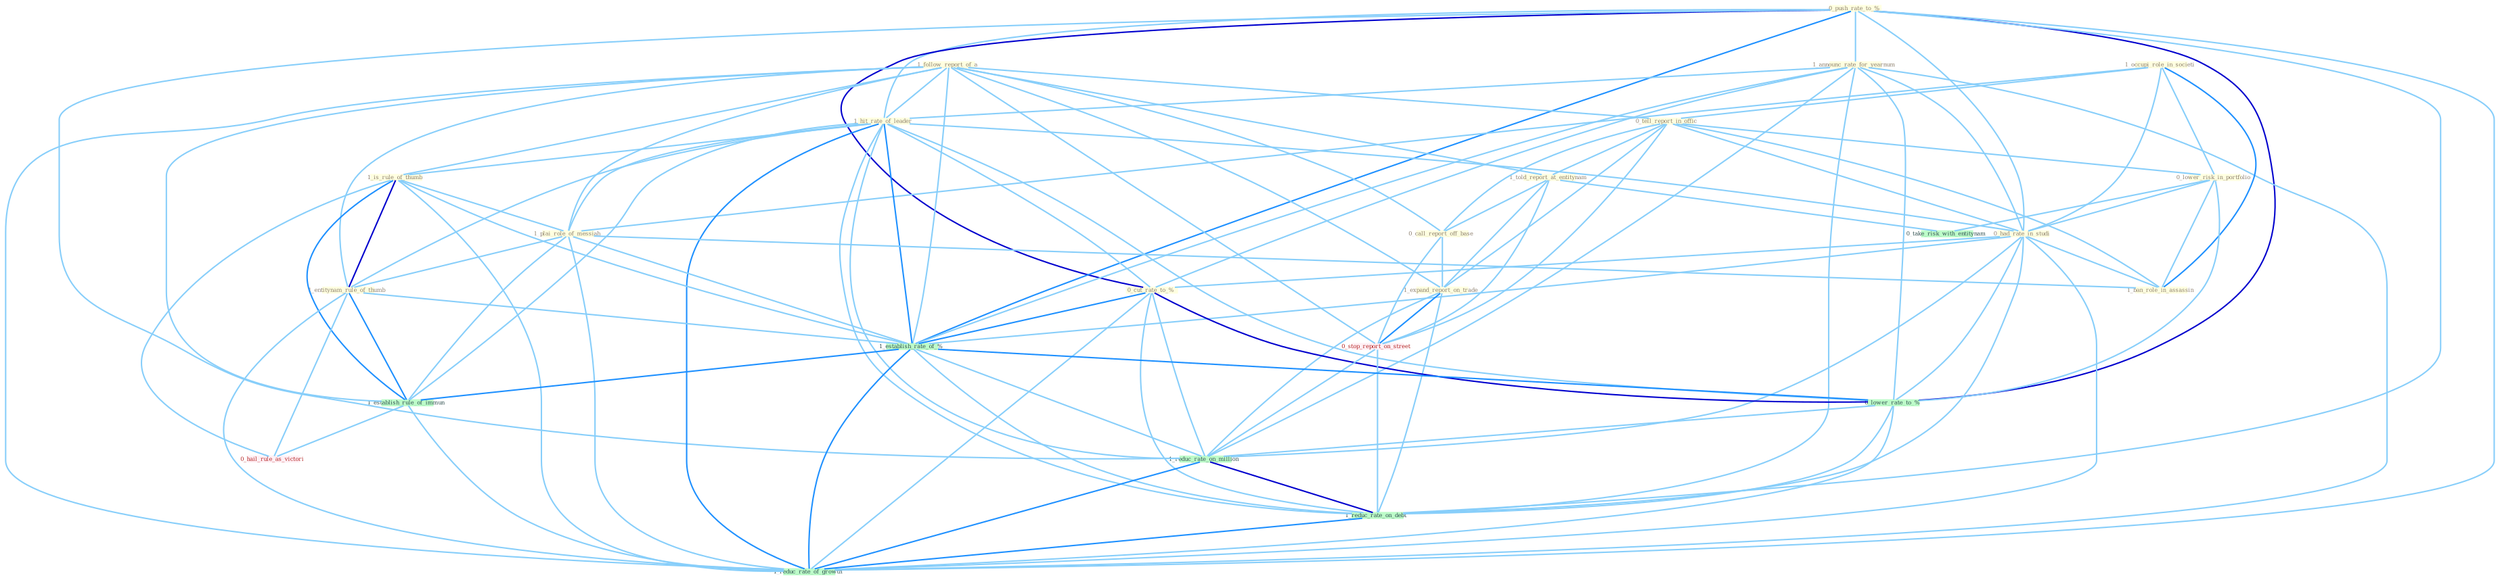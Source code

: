 Graph G{ 
    node
    [shape=polygon,style=filled,width=.5,height=.06,color="#BDFCC9",fixedsize=true,fontsize=4,
    fontcolor="#2f4f4f"];
    {node
    [color="#ffffe0", fontcolor="#8b7d6b"] "0_push_rate_to_% " "1_announc_rate_for_yearnum " "1_occupi_role_in_societi " "1_follow_report_of_a " "1_hit_rate_of_leader " "1_is_rule_of_thumb " "0_tell_report_in_offic " "1_told_report_at_entitynam " "0_lower_risk_in_portfolio " "0_had_rate_in_studi " "1_plai_role_of_messiah " "0_call_report_off_base " "1_expand_report_on_trade " "1_entitynam_rule_of_thumb " "0_cut_rate_to_% " "1_ban_role_in_assassin "}
{node [color="#fff0f5", fontcolor="#b22222"] "0_stop_report_on_street " "0_hail_rule_as_victori "}
edge [color="#B0E2FF"];

	"0_push_rate_to_% " -- "1_announc_rate_for_yearnum " [w="1", color="#87cefa" ];
	"0_push_rate_to_% " -- "1_hit_rate_of_leader " [w="1", color="#87cefa" ];
	"0_push_rate_to_% " -- "0_had_rate_in_studi " [w="1", color="#87cefa" ];
	"0_push_rate_to_% " -- "0_cut_rate_to_% " [w="3", color="#0000cd" , len=0.6];
	"0_push_rate_to_% " -- "1_establish_rate_of_% " [w="2", color="#1e90ff" , len=0.8];
	"0_push_rate_to_% " -- "0_lower_rate_to_% " [w="3", color="#0000cd" , len=0.6];
	"0_push_rate_to_% " -- "1_reduc_rate_on_million " [w="1", color="#87cefa" ];
	"0_push_rate_to_% " -- "1_reduc_rate_on_debt " [w="1", color="#87cefa" ];
	"0_push_rate_to_% " -- "1_reduc_rate_of_growth " [w="1", color="#87cefa" ];
	"1_announc_rate_for_yearnum " -- "1_hit_rate_of_leader " [w="1", color="#87cefa" ];
	"1_announc_rate_for_yearnum " -- "0_had_rate_in_studi " [w="1", color="#87cefa" ];
	"1_announc_rate_for_yearnum " -- "0_cut_rate_to_% " [w="1", color="#87cefa" ];
	"1_announc_rate_for_yearnum " -- "1_establish_rate_of_% " [w="1", color="#87cefa" ];
	"1_announc_rate_for_yearnum " -- "0_lower_rate_to_% " [w="1", color="#87cefa" ];
	"1_announc_rate_for_yearnum " -- "1_reduc_rate_on_million " [w="1", color="#87cefa" ];
	"1_announc_rate_for_yearnum " -- "1_reduc_rate_on_debt " [w="1", color="#87cefa" ];
	"1_announc_rate_for_yearnum " -- "1_reduc_rate_of_growth " [w="1", color="#87cefa" ];
	"1_occupi_role_in_societi " -- "0_tell_report_in_offic " [w="1", color="#87cefa" ];
	"1_occupi_role_in_societi " -- "0_lower_risk_in_portfolio " [w="1", color="#87cefa" ];
	"1_occupi_role_in_societi " -- "0_had_rate_in_studi " [w="1", color="#87cefa" ];
	"1_occupi_role_in_societi " -- "1_plai_role_of_messiah " [w="1", color="#87cefa" ];
	"1_occupi_role_in_societi " -- "1_ban_role_in_assassin " [w="2", color="#1e90ff" , len=0.8];
	"1_follow_report_of_a " -- "1_hit_rate_of_leader " [w="1", color="#87cefa" ];
	"1_follow_report_of_a " -- "1_is_rule_of_thumb " [w="1", color="#87cefa" ];
	"1_follow_report_of_a " -- "0_tell_report_in_offic " [w="1", color="#87cefa" ];
	"1_follow_report_of_a " -- "1_told_report_at_entitynam " [w="1", color="#87cefa" ];
	"1_follow_report_of_a " -- "1_plai_role_of_messiah " [w="1", color="#87cefa" ];
	"1_follow_report_of_a " -- "0_call_report_off_base " [w="1", color="#87cefa" ];
	"1_follow_report_of_a " -- "1_expand_report_on_trade " [w="1", color="#87cefa" ];
	"1_follow_report_of_a " -- "1_entitynam_rule_of_thumb " [w="1", color="#87cefa" ];
	"1_follow_report_of_a " -- "1_establish_rate_of_% " [w="1", color="#87cefa" ];
	"1_follow_report_of_a " -- "1_establish_rule_of_immun " [w="1", color="#87cefa" ];
	"1_follow_report_of_a " -- "0_stop_report_on_street " [w="1", color="#87cefa" ];
	"1_follow_report_of_a " -- "1_reduc_rate_of_growth " [w="1", color="#87cefa" ];
	"1_hit_rate_of_leader " -- "1_is_rule_of_thumb " [w="1", color="#87cefa" ];
	"1_hit_rate_of_leader " -- "0_had_rate_in_studi " [w="1", color="#87cefa" ];
	"1_hit_rate_of_leader " -- "1_plai_role_of_messiah " [w="1", color="#87cefa" ];
	"1_hit_rate_of_leader " -- "1_entitynam_rule_of_thumb " [w="1", color="#87cefa" ];
	"1_hit_rate_of_leader " -- "0_cut_rate_to_% " [w="1", color="#87cefa" ];
	"1_hit_rate_of_leader " -- "1_establish_rate_of_% " [w="2", color="#1e90ff" , len=0.8];
	"1_hit_rate_of_leader " -- "0_lower_rate_to_% " [w="1", color="#87cefa" ];
	"1_hit_rate_of_leader " -- "1_establish_rule_of_immun " [w="1", color="#87cefa" ];
	"1_hit_rate_of_leader " -- "1_reduc_rate_on_million " [w="1", color="#87cefa" ];
	"1_hit_rate_of_leader " -- "1_reduc_rate_on_debt " [w="1", color="#87cefa" ];
	"1_hit_rate_of_leader " -- "1_reduc_rate_of_growth " [w="2", color="#1e90ff" , len=0.8];
	"1_is_rule_of_thumb " -- "1_plai_role_of_messiah " [w="1", color="#87cefa" ];
	"1_is_rule_of_thumb " -- "1_entitynam_rule_of_thumb " [w="3", color="#0000cd" , len=0.6];
	"1_is_rule_of_thumb " -- "1_establish_rate_of_% " [w="1", color="#87cefa" ];
	"1_is_rule_of_thumb " -- "1_establish_rule_of_immun " [w="2", color="#1e90ff" , len=0.8];
	"1_is_rule_of_thumb " -- "0_hail_rule_as_victori " [w="1", color="#87cefa" ];
	"1_is_rule_of_thumb " -- "1_reduc_rate_of_growth " [w="1", color="#87cefa" ];
	"0_tell_report_in_offic " -- "1_told_report_at_entitynam " [w="1", color="#87cefa" ];
	"0_tell_report_in_offic " -- "0_lower_risk_in_portfolio " [w="1", color="#87cefa" ];
	"0_tell_report_in_offic " -- "0_had_rate_in_studi " [w="1", color="#87cefa" ];
	"0_tell_report_in_offic " -- "0_call_report_off_base " [w="1", color="#87cefa" ];
	"0_tell_report_in_offic " -- "1_expand_report_on_trade " [w="1", color="#87cefa" ];
	"0_tell_report_in_offic " -- "1_ban_role_in_assassin " [w="1", color="#87cefa" ];
	"0_tell_report_in_offic " -- "0_stop_report_on_street " [w="1", color="#87cefa" ];
	"1_told_report_at_entitynam " -- "0_call_report_off_base " [w="1", color="#87cefa" ];
	"1_told_report_at_entitynam " -- "1_expand_report_on_trade " [w="1", color="#87cefa" ];
	"1_told_report_at_entitynam " -- "0_stop_report_on_street " [w="1", color="#87cefa" ];
	"1_told_report_at_entitynam " -- "0_take_risk_with_entitynam " [w="1", color="#87cefa" ];
	"0_lower_risk_in_portfolio " -- "0_had_rate_in_studi " [w="1", color="#87cefa" ];
	"0_lower_risk_in_portfolio " -- "1_ban_role_in_assassin " [w="1", color="#87cefa" ];
	"0_lower_risk_in_portfolio " -- "0_lower_rate_to_% " [w="1", color="#87cefa" ];
	"0_lower_risk_in_portfolio " -- "0_take_risk_with_entitynam " [w="1", color="#87cefa" ];
	"0_had_rate_in_studi " -- "0_cut_rate_to_% " [w="1", color="#87cefa" ];
	"0_had_rate_in_studi " -- "1_ban_role_in_assassin " [w="1", color="#87cefa" ];
	"0_had_rate_in_studi " -- "1_establish_rate_of_% " [w="1", color="#87cefa" ];
	"0_had_rate_in_studi " -- "0_lower_rate_to_% " [w="1", color="#87cefa" ];
	"0_had_rate_in_studi " -- "1_reduc_rate_on_million " [w="1", color="#87cefa" ];
	"0_had_rate_in_studi " -- "1_reduc_rate_on_debt " [w="1", color="#87cefa" ];
	"0_had_rate_in_studi " -- "1_reduc_rate_of_growth " [w="1", color="#87cefa" ];
	"1_plai_role_of_messiah " -- "1_entitynam_rule_of_thumb " [w="1", color="#87cefa" ];
	"1_plai_role_of_messiah " -- "1_ban_role_in_assassin " [w="1", color="#87cefa" ];
	"1_plai_role_of_messiah " -- "1_establish_rate_of_% " [w="1", color="#87cefa" ];
	"1_plai_role_of_messiah " -- "1_establish_rule_of_immun " [w="1", color="#87cefa" ];
	"1_plai_role_of_messiah " -- "1_reduc_rate_of_growth " [w="1", color="#87cefa" ];
	"0_call_report_off_base " -- "1_expand_report_on_trade " [w="1", color="#87cefa" ];
	"0_call_report_off_base " -- "0_stop_report_on_street " [w="1", color="#87cefa" ];
	"1_expand_report_on_trade " -- "0_stop_report_on_street " [w="2", color="#1e90ff" , len=0.8];
	"1_expand_report_on_trade " -- "1_reduc_rate_on_million " [w="1", color="#87cefa" ];
	"1_expand_report_on_trade " -- "1_reduc_rate_on_debt " [w="1", color="#87cefa" ];
	"1_entitynam_rule_of_thumb " -- "1_establish_rate_of_% " [w="1", color="#87cefa" ];
	"1_entitynam_rule_of_thumb " -- "1_establish_rule_of_immun " [w="2", color="#1e90ff" , len=0.8];
	"1_entitynam_rule_of_thumb " -- "0_hail_rule_as_victori " [w="1", color="#87cefa" ];
	"1_entitynam_rule_of_thumb " -- "1_reduc_rate_of_growth " [w="1", color="#87cefa" ];
	"0_cut_rate_to_% " -- "1_establish_rate_of_% " [w="2", color="#1e90ff" , len=0.8];
	"0_cut_rate_to_% " -- "0_lower_rate_to_% " [w="3", color="#0000cd" , len=0.6];
	"0_cut_rate_to_% " -- "1_reduc_rate_on_million " [w="1", color="#87cefa" ];
	"0_cut_rate_to_% " -- "1_reduc_rate_on_debt " [w="1", color="#87cefa" ];
	"0_cut_rate_to_% " -- "1_reduc_rate_of_growth " [w="1", color="#87cefa" ];
	"1_establish_rate_of_% " -- "0_lower_rate_to_% " [w="2", color="#1e90ff" , len=0.8];
	"1_establish_rate_of_% " -- "1_establish_rule_of_immun " [w="2", color="#1e90ff" , len=0.8];
	"1_establish_rate_of_% " -- "1_reduc_rate_on_million " [w="1", color="#87cefa" ];
	"1_establish_rate_of_% " -- "1_reduc_rate_on_debt " [w="1", color="#87cefa" ];
	"1_establish_rate_of_% " -- "1_reduc_rate_of_growth " [w="2", color="#1e90ff" , len=0.8];
	"0_lower_rate_to_% " -- "1_reduc_rate_on_million " [w="1", color="#87cefa" ];
	"0_lower_rate_to_% " -- "1_reduc_rate_on_debt " [w="1", color="#87cefa" ];
	"0_lower_rate_to_% " -- "1_reduc_rate_of_growth " [w="1", color="#87cefa" ];
	"1_establish_rule_of_immun " -- "0_hail_rule_as_victori " [w="1", color="#87cefa" ];
	"1_establish_rule_of_immun " -- "1_reduc_rate_of_growth " [w="1", color="#87cefa" ];
	"0_stop_report_on_street " -- "1_reduc_rate_on_million " [w="1", color="#87cefa" ];
	"0_stop_report_on_street " -- "1_reduc_rate_on_debt " [w="1", color="#87cefa" ];
	"1_reduc_rate_on_million " -- "1_reduc_rate_on_debt " [w="3", color="#0000cd" , len=0.6];
	"1_reduc_rate_on_million " -- "1_reduc_rate_of_growth " [w="2", color="#1e90ff" , len=0.8];
	"1_reduc_rate_on_debt " -- "1_reduc_rate_of_growth " [w="2", color="#1e90ff" , len=0.8];
}